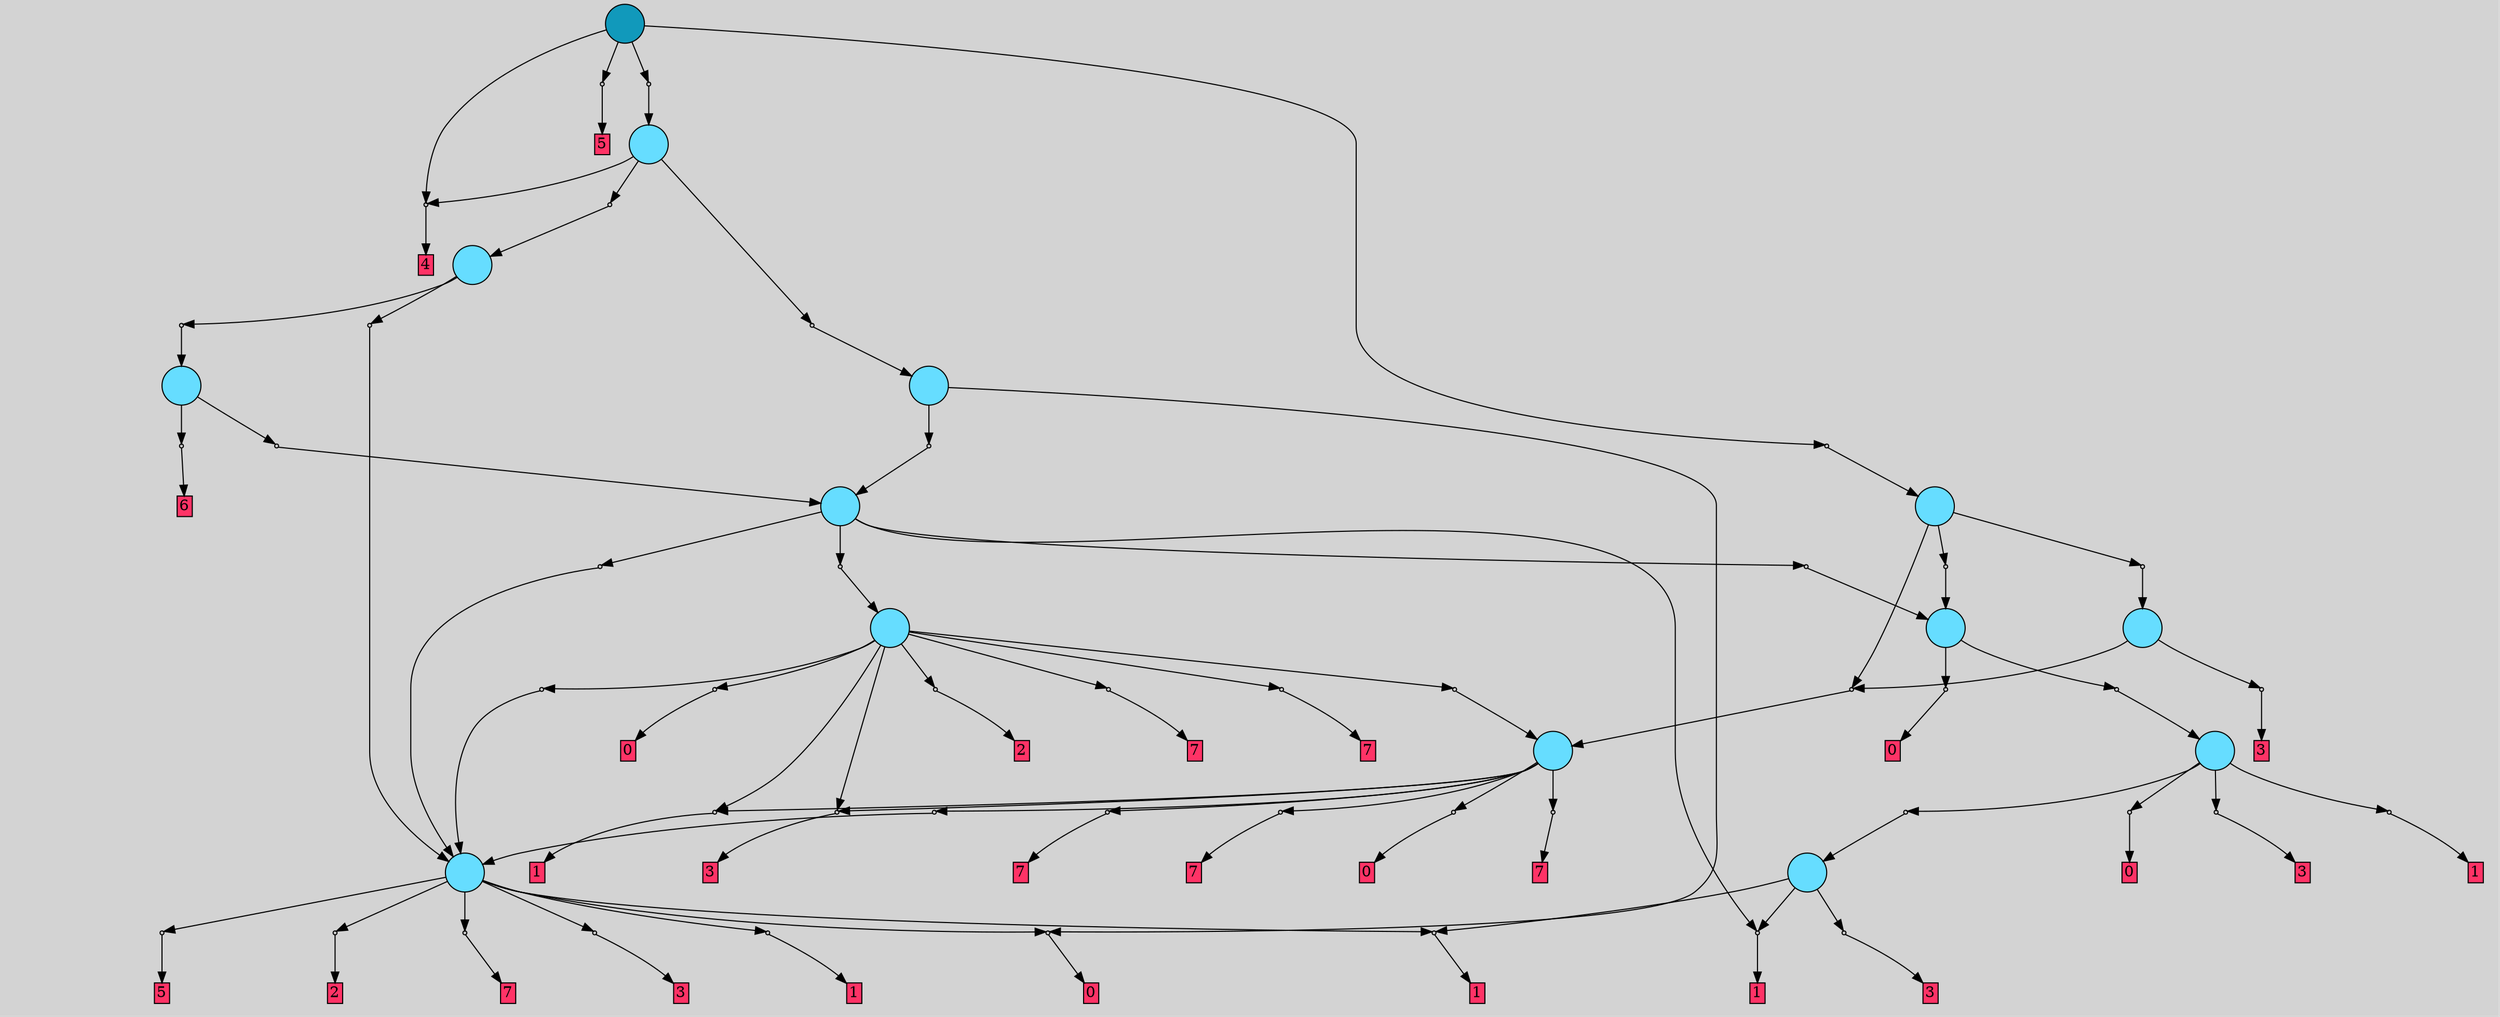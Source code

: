 // File exported with GEGELATI v1.3.1
// On the 2024-07-18 13:49:42
// With the File::TPGGraphDotExporter
digraph{
	graph[pad = "0.212, 0.055" bgcolor = lightgray]
	node[shape=circle style = filled label = ""]
		T0 [fillcolor="#66ddff"]
		T1 [fillcolor="#66ddff"]
		T2 [fillcolor="#66ddff"]
		T3 [fillcolor="#66ddff"]
		T4 [fillcolor="#66ddff"]
		T5 [fillcolor="#66ddff"]
		T6 [fillcolor="#66ddff"]
		T7 [fillcolor="#66ddff"]
		T8 [fillcolor="#66ddff"]
		T9 [fillcolor="#66ddff"]
		T10 [fillcolor="#66ddff"]
		T11 [fillcolor="#66ddff"]
		T12 [fillcolor="#66ddff"]
		T13 [fillcolor="#1199bb"]
		P0 [fillcolor="#cccccc" shape=point] //
		I0 [shape=box style=invis label="3|0&2|0#3|6&#92;n"]
		P0 -> I0[style=invis]
		A0 [fillcolor="#ff3366" shape=box margin=0.03 width=0 height=0 label="1"]
		T0 -> P0 -> A0
		P1 [fillcolor="#cccccc" shape=point] //
		I1 [shape=box style=invis label="2|0&4|2#2|2&#92;n"]
		P1 -> I1[style=invis]
		A1 [fillcolor="#ff3366" shape=box margin=0.03 width=0 height=0 label="3"]
		T0 -> P1 -> A1
		P2 [fillcolor="#cccccc" shape=point] //
		I2 [shape=box style=invis label="0|0&1|3#1|7&#92;n"]
		P2 -> I2[style=invis]
		A2 [fillcolor="#ff3366" shape=box margin=0.03 width=0 height=0 label="1"]
		T0 -> P2 -> A2
		P3 [fillcolor="#cccccc" shape=point] //
		I3 [shape=box style=invis label="0|0&2|0#2|1&#92;n"]
		P3 -> I3[style=invis]
		T1 -> P3 -> T0
		P4 [fillcolor="#cccccc" shape=point] //
		I4 [shape=box style=invis label="2|0&2|1#1|0&#92;n"]
		P4 -> I4[style=invis]
		A3 [fillcolor="#ff3366" shape=box margin=0.03 width=0 height=0 label="0"]
		T1 -> P4 -> A3
		P5 [fillcolor="#cccccc" shape=point] //
		I5 [shape=box style=invis label="2|0&4|2#2|2&#92;n"]
		P5 -> I5[style=invis]
		A4 [fillcolor="#ff3366" shape=box margin=0.03 width=0 height=0 label="3"]
		T1 -> P5 -> A4
		P6 [fillcolor="#cccccc" shape=point] //
		I6 [shape=box style=invis label="0|0&2|0#1|4&#92;n"]
		P6 -> I6[style=invis]
		A5 [fillcolor="#ff3366" shape=box margin=0.03 width=0 height=0 label="1"]
		T1 -> P6 -> A5
		P7 [fillcolor="#cccccc" shape=point] //
		I7 [shape=box style=invis label="4|0&3|0#3|1&#92;n"]
		P7 -> I7[style=invis]
		A6 [fillcolor="#ff3366" shape=box margin=0.03 width=0 height=0 label="7"]
		T2 -> P7 -> A6
		T2 -> P2
		P8 [fillcolor="#cccccc" shape=point] //
		I8 [shape=box style=invis label="0|0&1|3#0|7&#92;n"]
		P8 -> I8[style=invis]
		A7 [fillcolor="#ff3366" shape=box margin=0.03 width=0 height=0 label="1"]
		T2 -> P8 -> A7
		P9 [fillcolor="#cccccc" shape=point] //
		I9 [shape=box style=invis label="0|0&2|4#1|4&#92;n"]
		P9 -> I9[style=invis]
		A8 [fillcolor="#ff3366" shape=box margin=0.03 width=0 height=0 label="5"]
		T2 -> P9 -> A8
		P10 [fillcolor="#cccccc" shape=point] //
		I10 [shape=box style=invis label="2|0&4|6#2|1&#92;n"]
		P10 -> I10[style=invis]
		A9 [fillcolor="#ff3366" shape=box margin=0.03 width=0 height=0 label="2"]
		T2 -> P10 -> A9
		P11 [fillcolor="#cccccc" shape=point] //
		I11 [shape=box style=invis label="2|0&2|1#1|0&#92;n"]
		P11 -> I11[style=invis]
		A10 [fillcolor="#ff3366" shape=box margin=0.03 width=0 height=0 label="0"]
		T2 -> P11 -> A10
		P12 [fillcolor="#cccccc" shape=point] //
		I12 [shape=box style=invis label="2|0&4|2#2|2&#92;n"]
		P12 -> I12[style=invis]
		A11 [fillcolor="#ff3366" shape=box margin=0.03 width=0 height=0 label="3"]
		T2 -> P12 -> A11
		P13 [fillcolor="#cccccc" shape=point] //
		I13 [shape=box style=invis label="2|0&2|1#1|0&#92;n"]
		P13 -> I13[style=invis]
		A12 [fillcolor="#ff3366" shape=box margin=0.03 width=0 height=0 label="0"]
		T3 -> P13 -> A12
		P14 [fillcolor="#cccccc" shape=point] //
		I14 [shape=box style=invis label="2|0&1|5#4|1&#92;n"]
		P14 -> I14[style=invis]
		T3 -> P14 -> T1
		P15 [fillcolor="#cccccc" shape=point] //
		I15 [shape=box style=invis label="4|0&3|0#3|1&#92;n"]
		P15 -> I15[style=invis]
		A13 [fillcolor="#ff3366" shape=box margin=0.03 width=0 height=0 label="7"]
		T4 -> P15 -> A13
		P16 [fillcolor="#cccccc" shape=point] //
		I16 [shape=box style=invis label="3|0&2|2#2|0&#92;n"]
		P16 -> I16[style=invis]
		A14 [fillcolor="#ff3366" shape=box margin=0.03 width=0 height=0 label="7"]
		T4 -> P16 -> A14
		P17 [fillcolor="#cccccc" shape=point] //
		I17 [shape=box style=invis label="1|0&2|6#3|0&#92;n"]
		P17 -> I17[style=invis]
		A15 [fillcolor="#ff3366" shape=box margin=0.03 width=0 height=0 label="1"]
		T4 -> P17 -> A15
		P18 [fillcolor="#cccccc" shape=point] //
		I18 [shape=box style=invis label="4|0&3|0#3|6&#92;n"]
		P18 -> I18[style=invis]
		A16 [fillcolor="#ff3366" shape=box margin=0.03 width=0 height=0 label="7"]
		T4 -> P18 -> A16
		P19 [fillcolor="#cccccc" shape=point] //
		I19 [shape=box style=invis label="2|0&2|4#1|4&#92;n"]
		P19 -> I19[style=invis]
		T4 -> P19 -> T2
		P20 [fillcolor="#cccccc" shape=point] //
		I20 [shape=box style=invis label="0|0&0|7#1|0&#92;n"]
		P20 -> I20[style=invis]
		A17 [fillcolor="#ff3366" shape=box margin=0.03 width=0 height=0 label="0"]
		T4 -> P20 -> A17
		P21 [fillcolor="#cccccc" shape=point] //
		I21 [shape=box style=invis label="2|0&4|2#2|2&#92;n"]
		P21 -> I21[style=invis]
		A18 [fillcolor="#ff3366" shape=box margin=0.03 width=0 height=0 label="3"]
		T4 -> P21 -> A18
		P22 [fillcolor="#cccccc" shape=point] //
		I22 [shape=box style=invis label="3|0&4|0#2|5&#92;n"]
		P22 -> I22[style=invis]
		A19 [fillcolor="#ff3366" shape=box margin=0.03 width=0 height=0 label="3"]
		T5 -> P22 -> A19
		P23 [fillcolor="#cccccc" shape=point] //
		I23 [shape=box style=invis label="2|0&4|7#3|2&#92;n"]
		P23 -> I23[style=invis]
		T5 -> P23 -> T4
		T6 -> P23
		P24 [fillcolor="#cccccc" shape=point] //
		I24 [shape=box style=invis label="3|0&1|1#0|7&#92;n"]
		P24 -> I24[style=invis]
		T6 -> P24 -> T5
		P25 [fillcolor="#cccccc" shape=point] //
		I25 [shape=box style=invis label="0|0&3|4#4|0&#92;n2|0&2|1#0|0&#92;n"]
		P25 -> I25[style=invis]
		T6 -> P25 -> T3
		P26 [fillcolor="#cccccc" shape=point] //
		I26 [shape=box style=invis label="2|0&4|6#2|1&#92;n"]
		P26 -> I26[style=invis]
		A20 [fillcolor="#ff3366" shape=box margin=0.03 width=0 height=0 label="2"]
		T7 -> P26 -> A20
		P27 [fillcolor="#cccccc" shape=point] //
		I27 [shape=box style=invis label="4|0&3|0#0|1&#92;n"]
		P27 -> I27[style=invis]
		A21 [fillcolor="#ff3366" shape=box margin=0.03 width=0 height=0 label="7"]
		T7 -> P27 -> A21
		T7 -> P17
		P28 [fillcolor="#cccccc" shape=point] //
		I28 [shape=box style=invis label="4|0&3|0#3|6&#92;n"]
		P28 -> I28[style=invis]
		A22 [fillcolor="#ff3366" shape=box margin=0.03 width=0 height=0 label="7"]
		T7 -> P28 -> A22
		P29 [fillcolor="#cccccc" shape=point] //
		I29 [shape=box style=invis label="2|0&2|4#1|4&#92;n"]
		P29 -> I29[style=invis]
		T7 -> P29 -> T4
		P30 [fillcolor="#cccccc" shape=point] //
		I30 [shape=box style=invis label="3|1&0|3#1|7&#92;n0|0&0|1#1|0&#92;n"]
		P30 -> I30[style=invis]
		A23 [fillcolor="#ff3366" shape=box margin=0.03 width=0 height=0 label="0"]
		T7 -> P30 -> A23
		T7 -> P21
		P31 [fillcolor="#cccccc" shape=point] //
		I31 [shape=box style=invis label="8|0&2|7#4|1&#92;n"]
		P31 -> I31[style=invis]
		T7 -> P31 -> T2
		P32 [fillcolor="#cccccc" shape=point] //
		I32 [shape=box style=invis label="8|0&2|7#4|1&#92;n"]
		P32 -> I32[style=invis]
		T8 -> P32 -> T2
		P33 [fillcolor="#cccccc" shape=point] //
		I33 [shape=box style=invis label="0|0&0|4#4|0&#92;n2|0&2|1#0|0&#92;n"]
		P33 -> I33[style=invis]
		T8 -> P33 -> T3
		P34 [fillcolor="#cccccc" shape=point] //
		I34 [shape=box style=invis label="2|0&4|7#3|2&#92;n"]
		P34 -> I34[style=invis]
		T8 -> P34 -> T7
		T8 -> P0
		P35 [fillcolor="#cccccc" shape=point] //
		I35 [shape=box style=invis label="2|0&3|2#3|2&#92;n"]
		P35 -> I35[style=invis]
		T9 -> P35 -> T8
		P36 [fillcolor="#cccccc" shape=point] //
		I36 [shape=box style=invis label="2|0&4|2#2|2&#92;n"]
		P36 -> I36[style=invis]
		A24 [fillcolor="#ff3366" shape=box margin=0.03 width=0 height=0 label="6"]
		T9 -> P36 -> A24
		P37 [fillcolor="#cccccc" shape=point] //
		I37 [shape=box style=invis label="2|0&3|2#3|2&#92;n"]
		P37 -> I37[style=invis]
		T10 -> P37 -> T8
		T10 -> P11
		P38 [fillcolor="#cccccc" shape=point] //
		I38 [shape=box style=invis label="4|0&4|7#1|2&#92;n"]
		P38 -> I38[style=invis]
		T11 -> P38 -> T9
		P39 [fillcolor="#cccccc" shape=point] //
		I39 [shape=box style=invis label="3|0&2|7#3|0&#92;n"]
		P39 -> I39[style=invis]
		T11 -> P39 -> T2
		P40 [fillcolor="#cccccc" shape=point] //
		I40 [shape=box style=invis label="4|0&4|7#1|6&#92;n"]
		P40 -> I40[style=invis]
		T12 -> P40 -> T11
		P41 [fillcolor="#cccccc" shape=point] //
		I41 [shape=box style=invis label="8|0&2|2#3|4&#92;n"]
		P41 -> I41[style=invis]
		A25 [fillcolor="#ff3366" shape=box margin=0.03 width=0 height=0 label="4"]
		T12 -> P41 -> A25
		P42 [fillcolor="#cccccc" shape=point] //
		I42 [shape=box style=invis label="2|0&2|1#3|6&#92;n"]
		P42 -> I42[style=invis]
		T12 -> P42 -> T10
		P43 [fillcolor="#cccccc" shape=point] //
		I43 [shape=box style=invis label="2|0&2|2#2|7&#92;n"]
		P43 -> I43[style=invis]
		A26 [fillcolor="#ff3366" shape=box margin=0.03 width=0 height=0 label="5"]
		T13 -> P43 -> A26
		T13 -> P41
		P44 [fillcolor="#cccccc" shape=point] //
		I44 [shape=box style=invis label="2|0&1|0#1|3&#92;n"]
		P44 -> I44[style=invis]
		T13 -> P44 -> T12
		P45 [fillcolor="#cccccc" shape=point] //
		I45 [shape=box style=invis label="0|0&4|3#2|5&#92;n"]
		P45 -> I45[style=invis]
		T13 -> P45 -> T6
		{ rank= same T13 }
}
